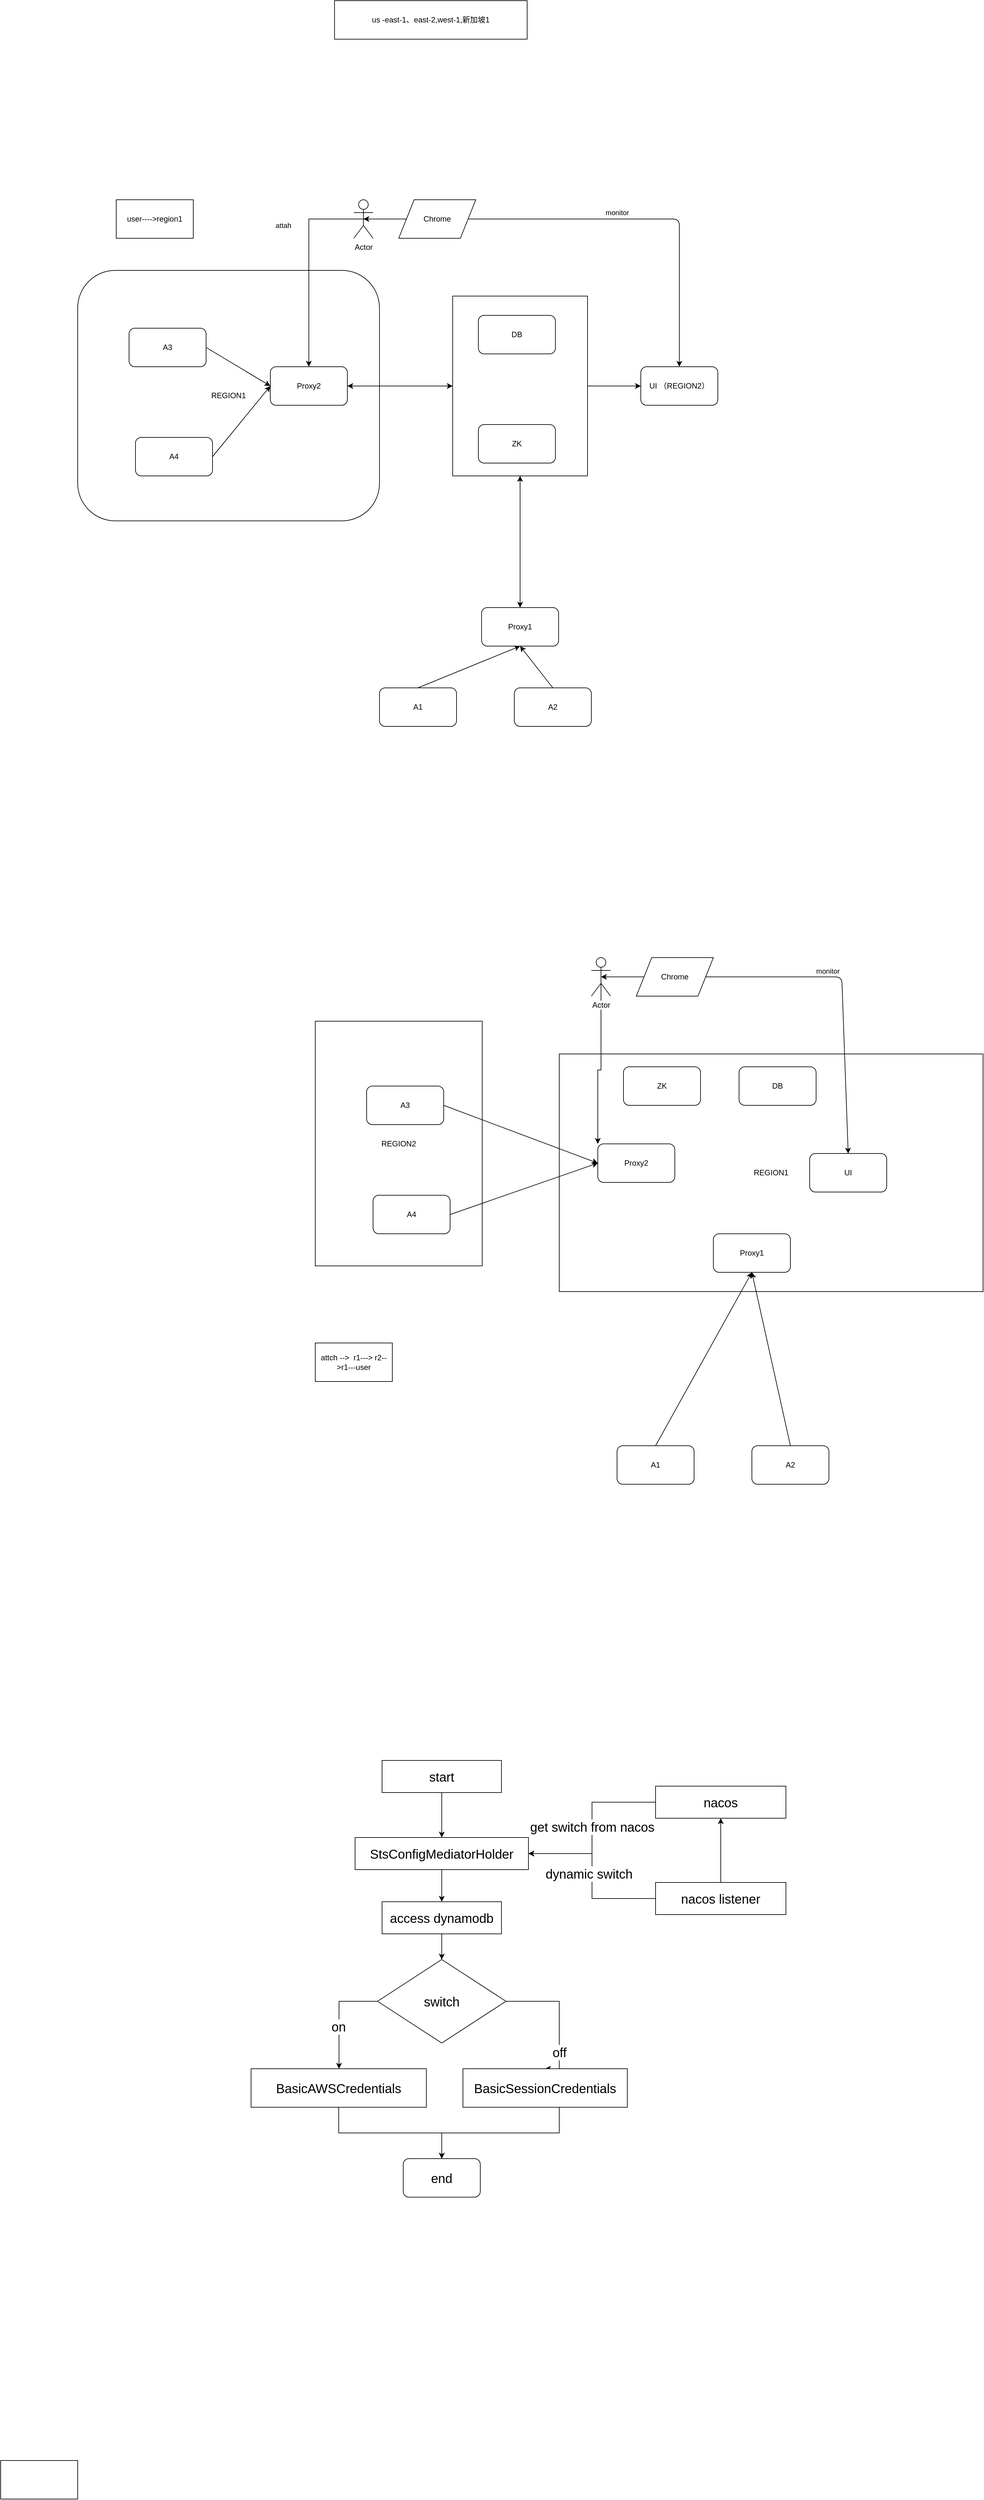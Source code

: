 <mxfile version="20.7.4" type="github">
  <diagram id="3rOCGKYBG2pdvaZSM_1T" name="Page-1">
    <mxGraphModel dx="2387" dy="1014" grid="1" gridSize="10" guides="1" tooltips="1" connect="1" arrows="1" fold="1" page="1" pageScale="1" pageWidth="827" pageHeight="1169" math="0" shadow="0">
      <root>
        <mxCell id="0" />
        <mxCell id="1" parent="0" />
        <mxCell id="50LBui8sS1tnswhIV1ka-1" value="REGION2" style="rounded=0;whiteSpace=wrap;html=1;" parent="1" vertex="1">
          <mxGeometry x="250" y="1799" width="260" height="381" as="geometry" />
        </mxCell>
        <mxCell id="50LBui8sS1tnswhIV1ka-2" value="REGION1" style="rounded=1;whiteSpace=wrap;html=1;" parent="1" vertex="1">
          <mxGeometry x="-120" y="630" width="470" height="390" as="geometry" />
        </mxCell>
        <mxCell id="50LBui8sS1tnswhIV1ka-3" value="" style="rounded=0;whiteSpace=wrap;html=1;" parent="1" vertex="1">
          <mxGeometry x="464" y="670" width="210" height="280" as="geometry" />
        </mxCell>
        <mxCell id="50LBui8sS1tnswhIV1ka-4" value="UI （REGION2）" style="rounded=1;whiteSpace=wrap;html=1;" parent="1" vertex="1">
          <mxGeometry x="757" y="780" width="120" height="60" as="geometry" />
        </mxCell>
        <mxCell id="50LBui8sS1tnswhIV1ka-5" value="Proxy1" style="rounded=1;whiteSpace=wrap;html=1;" parent="1" vertex="1">
          <mxGeometry x="509" y="1155" width="120" height="60" as="geometry" />
        </mxCell>
        <mxCell id="50LBui8sS1tnswhIV1ka-6" value="DB" style="rounded=1;whiteSpace=wrap;html=1;" parent="1" vertex="1">
          <mxGeometry x="504" y="700" width="120" height="60" as="geometry" />
        </mxCell>
        <mxCell id="50LBui8sS1tnswhIV1ka-7" value="ZK" style="rounded=1;whiteSpace=wrap;html=1;" parent="1" vertex="1">
          <mxGeometry x="504" y="870" width="120" height="60" as="geometry" />
        </mxCell>
        <mxCell id="50LBui8sS1tnswhIV1ka-8" value="Proxy2" style="rounded=1;whiteSpace=wrap;html=1;" parent="1" vertex="1">
          <mxGeometry x="180" y="780" width="120" height="60" as="geometry" />
        </mxCell>
        <mxCell id="50LBui8sS1tnswhIV1ka-9" value="" style="endArrow=classic;startArrow=classic;html=1;entryX=0.5;entryY=1;entryDx=0;entryDy=0;exitX=0.5;exitY=0;exitDx=0;exitDy=0;" parent="1" source="50LBui8sS1tnswhIV1ka-5" target="50LBui8sS1tnswhIV1ka-3" edge="1">
          <mxGeometry width="50" height="50" relative="1" as="geometry">
            <mxPoint x="440" y="1120" as="sourcePoint" />
            <mxPoint x="490" y="1070" as="targetPoint" />
          </mxGeometry>
        </mxCell>
        <mxCell id="50LBui8sS1tnswhIV1ka-10" value="" style="endArrow=classic;startArrow=classic;html=1;entryX=0;entryY=0.5;entryDx=0;entryDy=0;exitX=1;exitY=0.5;exitDx=0;exitDy=0;" parent="1" source="50LBui8sS1tnswhIV1ka-8" target="50LBui8sS1tnswhIV1ka-3" edge="1">
          <mxGeometry width="50" height="50" relative="1" as="geometry">
            <mxPoint x="440" y="1120" as="sourcePoint" />
            <mxPoint x="490" y="1070" as="targetPoint" />
          </mxGeometry>
        </mxCell>
        <mxCell id="50LBui8sS1tnswhIV1ka-11" value="A1" style="rounded=1;whiteSpace=wrap;html=1;" parent="1" vertex="1">
          <mxGeometry x="350" y="1280" width="120" height="60" as="geometry" />
        </mxCell>
        <mxCell id="50LBui8sS1tnswhIV1ka-12" value="A2" style="rounded=1;whiteSpace=wrap;html=1;" parent="1" vertex="1">
          <mxGeometry x="560" y="1280" width="120" height="60" as="geometry" />
        </mxCell>
        <mxCell id="50LBui8sS1tnswhIV1ka-13" value="A3" style="rounded=1;whiteSpace=wrap;html=1;" parent="1" vertex="1">
          <mxGeometry x="-40" y="720" width="120" height="60" as="geometry" />
        </mxCell>
        <mxCell id="50LBui8sS1tnswhIV1ka-14" value="A4" style="rounded=1;whiteSpace=wrap;html=1;" parent="1" vertex="1">
          <mxGeometry x="-30" y="890" width="120" height="60" as="geometry" />
        </mxCell>
        <mxCell id="50LBui8sS1tnswhIV1ka-15" value="" style="endArrow=classic;html=1;exitX=1;exitY=0.5;exitDx=0;exitDy=0;entryX=0;entryY=0.5;entryDx=0;entryDy=0;" parent="1" source="50LBui8sS1tnswhIV1ka-13" target="50LBui8sS1tnswhIV1ka-8" edge="1">
          <mxGeometry width="50" height="50" relative="1" as="geometry">
            <mxPoint x="440" y="1120" as="sourcePoint" />
            <mxPoint x="490" y="1070" as="targetPoint" />
          </mxGeometry>
        </mxCell>
        <mxCell id="50LBui8sS1tnswhIV1ka-16" value="" style="endArrow=classic;html=1;exitX=1;exitY=0.5;exitDx=0;exitDy=0;entryX=0;entryY=0.5;entryDx=0;entryDy=0;" parent="1" source="50LBui8sS1tnswhIV1ka-14" target="50LBui8sS1tnswhIV1ka-8" edge="1">
          <mxGeometry width="50" height="50" relative="1" as="geometry">
            <mxPoint x="440" y="1120" as="sourcePoint" />
            <mxPoint x="490" y="1070" as="targetPoint" />
          </mxGeometry>
        </mxCell>
        <mxCell id="50LBui8sS1tnswhIV1ka-17" value="" style="endArrow=classic;html=1;exitX=0.5;exitY=0;exitDx=0;exitDy=0;entryX=0.5;entryY=1;entryDx=0;entryDy=0;" parent="1" source="50LBui8sS1tnswhIV1ka-11" target="50LBui8sS1tnswhIV1ka-5" edge="1">
          <mxGeometry width="50" height="50" relative="1" as="geometry">
            <mxPoint x="440" y="1120" as="sourcePoint" />
            <mxPoint x="490" y="1070" as="targetPoint" />
          </mxGeometry>
        </mxCell>
        <mxCell id="50LBui8sS1tnswhIV1ka-18" value="" style="endArrow=classic;html=1;exitX=0.5;exitY=0;exitDx=0;exitDy=0;entryX=0.5;entryY=1;entryDx=0;entryDy=0;" parent="1" source="50LBui8sS1tnswhIV1ka-12" target="50LBui8sS1tnswhIV1ka-5" edge="1">
          <mxGeometry width="50" height="50" relative="1" as="geometry">
            <mxPoint x="440" y="1120" as="sourcePoint" />
            <mxPoint x="490" y="1070" as="targetPoint" />
          </mxGeometry>
        </mxCell>
        <mxCell id="50LBui8sS1tnswhIV1ka-19" value="" style="endArrow=classic;html=1;entryX=0;entryY=0.5;entryDx=0;entryDy=0;exitX=1;exitY=0.5;exitDx=0;exitDy=0;" parent="1" source="50LBui8sS1tnswhIV1ka-3" target="50LBui8sS1tnswhIV1ka-4" edge="1">
          <mxGeometry width="50" height="50" relative="1" as="geometry">
            <mxPoint x="440" y="1120" as="sourcePoint" />
            <mxPoint x="490" y="1070" as="targetPoint" />
          </mxGeometry>
        </mxCell>
        <mxCell id="50LBui8sS1tnswhIV1ka-20" style="edgeStyle=orthogonalEdgeStyle;rounded=0;orthogonalLoop=1;jettySize=auto;html=1;exitX=0.5;exitY=0.5;exitDx=0;exitDy=0;exitPerimeter=0;" parent="1" source="50LBui8sS1tnswhIV1ka-22" target="50LBui8sS1tnswhIV1ka-8" edge="1">
          <mxGeometry relative="1" as="geometry" />
        </mxCell>
        <mxCell id="50LBui8sS1tnswhIV1ka-21" value="attah" style="edgeLabel;html=1;align=center;verticalAlign=middle;resizable=0;points=[];" parent="50LBui8sS1tnswhIV1ka-20" vertex="1" connectable="0">
          <mxGeometry x="-0.46" y="23" relative="1" as="geometry">
            <mxPoint x="-63" y="10" as="offset" />
          </mxGeometry>
        </mxCell>
        <mxCell id="50LBui8sS1tnswhIV1ka-22" value="Actor" style="shape=umlActor;verticalLabelPosition=bottom;labelBackgroundColor=#ffffff;verticalAlign=top;html=1;outlineConnect=0;" parent="1" vertex="1">
          <mxGeometry x="310" y="520" width="30" height="60" as="geometry" />
        </mxCell>
        <mxCell id="50LBui8sS1tnswhIV1ka-23" value="" style="endArrow=classic;startArrow=classic;html=1;exitX=0.5;exitY=0.5;exitDx=0;exitDy=0;exitPerimeter=0;entryX=0.5;entryY=0;entryDx=0;entryDy=0;" parent="1" source="50LBui8sS1tnswhIV1ka-22" target="50LBui8sS1tnswhIV1ka-4" edge="1">
          <mxGeometry width="50" height="50" relative="1" as="geometry">
            <mxPoint x="325" y="550" as="sourcePoint" />
            <mxPoint x="817" y="780" as="targetPoint" />
            <Array as="points">
              <mxPoint x="817" y="550" />
            </Array>
          </mxGeometry>
        </mxCell>
        <mxCell id="50LBui8sS1tnswhIV1ka-24" value="monitor" style="edgeLabel;html=1;align=center;verticalAlign=middle;resizable=0;points=[];" parent="50LBui8sS1tnswhIV1ka-23" vertex="1" connectable="0">
          <mxGeometry x="0.155" relative="1" as="geometry">
            <mxPoint x="-22" y="-10" as="offset" />
          </mxGeometry>
        </mxCell>
        <mxCell id="50LBui8sS1tnswhIV1ka-25" value="Chrome" style="shape=parallelogram;perimeter=parallelogramPerimeter;whiteSpace=wrap;html=1;" parent="1" vertex="1">
          <mxGeometry x="380" y="520" width="120" height="60" as="geometry" />
        </mxCell>
        <mxCell id="50LBui8sS1tnswhIV1ka-26" value="REGION1" style="rounded=0;whiteSpace=wrap;html=1;" parent="1" vertex="1">
          <mxGeometry x="630" y="1850" width="660" height="370" as="geometry" />
        </mxCell>
        <mxCell id="50LBui8sS1tnswhIV1ka-27" value="UI" style="rounded=1;whiteSpace=wrap;html=1;" parent="1" vertex="1">
          <mxGeometry x="1020" y="2005" width="120" height="60" as="geometry" />
        </mxCell>
        <mxCell id="50LBui8sS1tnswhIV1ka-28" value="Proxy1" style="rounded=1;whiteSpace=wrap;html=1;" parent="1" vertex="1">
          <mxGeometry x="870" y="2130" width="120" height="60" as="geometry" />
        </mxCell>
        <mxCell id="50LBui8sS1tnswhIV1ka-29" value="DB" style="rounded=1;whiteSpace=wrap;html=1;" parent="1" vertex="1">
          <mxGeometry x="910" y="1870" width="120" height="60" as="geometry" />
        </mxCell>
        <mxCell id="50LBui8sS1tnswhIV1ka-30" value="ZK" style="rounded=1;whiteSpace=wrap;html=1;" parent="1" vertex="1">
          <mxGeometry x="730" y="1870" width="120" height="60" as="geometry" />
        </mxCell>
        <mxCell id="50LBui8sS1tnswhIV1ka-31" value="Proxy2" style="rounded=1;whiteSpace=wrap;html=1;" parent="1" vertex="1">
          <mxGeometry x="690" y="1990" width="120" height="60" as="geometry" />
        </mxCell>
        <mxCell id="50LBui8sS1tnswhIV1ka-32" value="A1" style="rounded=1;whiteSpace=wrap;html=1;" parent="1" vertex="1">
          <mxGeometry x="720" y="2460" width="120" height="60" as="geometry" />
        </mxCell>
        <mxCell id="50LBui8sS1tnswhIV1ka-33" value="A2" style="rounded=1;whiteSpace=wrap;html=1;" parent="1" vertex="1">
          <mxGeometry x="930" y="2460" width="120" height="60" as="geometry" />
        </mxCell>
        <mxCell id="50LBui8sS1tnswhIV1ka-34" value="A3" style="rounded=1;whiteSpace=wrap;html=1;" parent="1" vertex="1">
          <mxGeometry x="330" y="1900" width="120" height="60" as="geometry" />
        </mxCell>
        <mxCell id="50LBui8sS1tnswhIV1ka-35" value="A4" style="rounded=1;whiteSpace=wrap;html=1;" parent="1" vertex="1">
          <mxGeometry x="340" y="2070" width="120" height="60" as="geometry" />
        </mxCell>
        <mxCell id="50LBui8sS1tnswhIV1ka-36" value="" style="endArrow=classic;html=1;exitX=1;exitY=0.5;exitDx=0;exitDy=0;entryX=0;entryY=0.5;entryDx=0;entryDy=0;" parent="1" source="50LBui8sS1tnswhIV1ka-34" target="50LBui8sS1tnswhIV1ka-31" edge="1">
          <mxGeometry width="50" height="50" relative="1" as="geometry">
            <mxPoint x="810" y="2300" as="sourcePoint" />
            <mxPoint x="860" y="2250" as="targetPoint" />
          </mxGeometry>
        </mxCell>
        <mxCell id="50LBui8sS1tnswhIV1ka-37" value="" style="endArrow=classic;html=1;exitX=1;exitY=0.5;exitDx=0;exitDy=0;entryX=0;entryY=0.5;entryDx=0;entryDy=0;" parent="1" source="50LBui8sS1tnswhIV1ka-35" target="50LBui8sS1tnswhIV1ka-31" edge="1">
          <mxGeometry width="50" height="50" relative="1" as="geometry">
            <mxPoint x="810" y="2300" as="sourcePoint" />
            <mxPoint x="860" y="2250" as="targetPoint" />
          </mxGeometry>
        </mxCell>
        <mxCell id="50LBui8sS1tnswhIV1ka-38" value="" style="endArrow=classic;html=1;exitX=0.5;exitY=0;exitDx=0;exitDy=0;entryX=0.5;entryY=1;entryDx=0;entryDy=0;" parent="1" source="50LBui8sS1tnswhIV1ka-32" target="50LBui8sS1tnswhIV1ka-28" edge="1">
          <mxGeometry width="50" height="50" relative="1" as="geometry">
            <mxPoint x="810" y="2300" as="sourcePoint" />
            <mxPoint x="860" y="2250" as="targetPoint" />
          </mxGeometry>
        </mxCell>
        <mxCell id="50LBui8sS1tnswhIV1ka-39" value="" style="endArrow=classic;html=1;exitX=0.5;exitY=0;exitDx=0;exitDy=0;entryX=0.5;entryY=1;entryDx=0;entryDy=0;" parent="1" source="50LBui8sS1tnswhIV1ka-33" target="50LBui8sS1tnswhIV1ka-28" edge="1">
          <mxGeometry width="50" height="50" relative="1" as="geometry">
            <mxPoint x="810" y="2300" as="sourcePoint" />
            <mxPoint x="860" y="2250" as="targetPoint" />
          </mxGeometry>
        </mxCell>
        <mxCell id="50LBui8sS1tnswhIV1ka-40" style="edgeStyle=orthogonalEdgeStyle;rounded=0;orthogonalLoop=1;jettySize=auto;html=1;exitX=0.5;exitY=0.5;exitDx=0;exitDy=0;exitPerimeter=0;entryX=0;entryY=0;entryDx=0;entryDy=0;" parent="1" source="50LBui8sS1tnswhIV1ka-41" target="50LBui8sS1tnswhIV1ka-31" edge="1">
          <mxGeometry relative="1" as="geometry" />
        </mxCell>
        <mxCell id="50LBui8sS1tnswhIV1ka-41" value="Actor" style="shape=umlActor;verticalLabelPosition=bottom;labelBackgroundColor=#ffffff;verticalAlign=top;html=1;outlineConnect=0;" parent="1" vertex="1">
          <mxGeometry x="680" y="1700" width="30" height="60" as="geometry" />
        </mxCell>
        <mxCell id="50LBui8sS1tnswhIV1ka-42" value="" style="endArrow=classic;startArrow=classic;html=1;exitX=0.5;exitY=0.5;exitDx=0;exitDy=0;exitPerimeter=0;entryX=0.5;entryY=0;entryDx=0;entryDy=0;" parent="1" source="50LBui8sS1tnswhIV1ka-41" target="50LBui8sS1tnswhIV1ka-27" edge="1">
          <mxGeometry width="50" height="50" relative="1" as="geometry">
            <mxPoint x="695" y="1730" as="sourcePoint" />
            <mxPoint x="1187" y="1960" as="targetPoint" />
            <Array as="points">
              <mxPoint x="1070" y="1730" />
            </Array>
          </mxGeometry>
        </mxCell>
        <mxCell id="50LBui8sS1tnswhIV1ka-43" value="monitor" style="edgeLabel;html=1;align=center;verticalAlign=middle;resizable=0;points=[];" parent="50LBui8sS1tnswhIV1ka-42" vertex="1" connectable="0">
          <mxGeometry x="0.155" relative="1" as="geometry">
            <mxPoint x="-22" y="-10" as="offset" />
          </mxGeometry>
        </mxCell>
        <mxCell id="50LBui8sS1tnswhIV1ka-44" value="Chrome" style="shape=parallelogram;perimeter=parallelogramPerimeter;whiteSpace=wrap;html=1;" parent="1" vertex="1">
          <mxGeometry x="750" y="1700" width="120" height="60" as="geometry" />
        </mxCell>
        <mxCell id="50LBui8sS1tnswhIV1ka-45" value="attch --&amp;gt;&amp;nbsp; r1---&amp;gt; r2--&amp;gt;r1---user" style="rounded=0;whiteSpace=wrap;html=1;" parent="1" vertex="1">
          <mxGeometry x="250" y="2300" width="120" height="60" as="geometry" />
        </mxCell>
        <mxCell id="50LBui8sS1tnswhIV1ka-46" value="user----&amp;gt;region1" style="rounded=0;whiteSpace=wrap;html=1;" parent="1" vertex="1">
          <mxGeometry x="-60" y="520" width="120" height="60" as="geometry" />
        </mxCell>
        <mxCell id="50LBui8sS1tnswhIV1ka-47" value="us -east-1、east-2,west-1,新加坡1" style="rounded=0;whiteSpace=wrap;html=1;" parent="1" vertex="1">
          <mxGeometry x="280" y="210" width="300" height="60" as="geometry" />
        </mxCell>
        <mxCell id="GGoEMhuIVAGTVx5QSTLp-7" value="" style="edgeStyle=orthogonalEdgeStyle;rounded=0;orthogonalLoop=1;jettySize=auto;html=1;fontSize=20;" edge="1" parent="1" source="GGoEMhuIVAGTVx5QSTLp-1" target="GGoEMhuIVAGTVx5QSTLp-2">
          <mxGeometry relative="1" as="geometry" />
        </mxCell>
        <mxCell id="GGoEMhuIVAGTVx5QSTLp-1" value="&lt;font style=&quot;font-size: 20px;&quot;&gt;start&lt;/font&gt;" style="rounded=0;whiteSpace=wrap;html=1;" vertex="1" parent="1">
          <mxGeometry x="354" y="2950" width="186" height="50" as="geometry" />
        </mxCell>
        <mxCell id="GGoEMhuIVAGTVx5QSTLp-8" value="" style="edgeStyle=orthogonalEdgeStyle;rounded=0;orthogonalLoop=1;jettySize=auto;html=1;fontSize=20;" edge="1" parent="1" source="GGoEMhuIVAGTVx5QSTLp-2" target="GGoEMhuIVAGTVx5QSTLp-4">
          <mxGeometry relative="1" as="geometry" />
        </mxCell>
        <mxCell id="GGoEMhuIVAGTVx5QSTLp-2" value="&lt;font style=&quot;font-size: 20px;&quot;&gt;StsConfigMediatorHolder&lt;/font&gt;" style="rounded=0;whiteSpace=wrap;html=1;" vertex="1" parent="1">
          <mxGeometry x="312" y="3070" width="270" height="50" as="geometry" />
        </mxCell>
        <mxCell id="GGoEMhuIVAGTVx5QSTLp-5" style="edgeStyle=orthogonalEdgeStyle;rounded=0;orthogonalLoop=1;jettySize=auto;html=1;entryX=1;entryY=0.5;entryDx=0;entryDy=0;fontSize=20;" edge="1" parent="1" source="GGoEMhuIVAGTVx5QSTLp-3" target="GGoEMhuIVAGTVx5QSTLp-2">
          <mxGeometry relative="1" as="geometry" />
        </mxCell>
        <mxCell id="GGoEMhuIVAGTVx5QSTLp-6" value="get switch from nacos" style="edgeLabel;html=1;align=center;verticalAlign=middle;resizable=0;points=[];fontSize=20;" vertex="1" connectable="0" parent="GGoEMhuIVAGTVx5QSTLp-5">
          <mxGeometry x="-0.017" relative="1" as="geometry">
            <mxPoint as="offset" />
          </mxGeometry>
        </mxCell>
        <mxCell id="GGoEMhuIVAGTVx5QSTLp-3" value="&lt;font style=&quot;font-size: 20px;&quot;&gt;nacos&lt;/font&gt;" style="rounded=0;whiteSpace=wrap;html=1;" vertex="1" parent="1">
          <mxGeometry x="780" y="2990" width="203" height="50" as="geometry" />
        </mxCell>
        <mxCell id="GGoEMhuIVAGTVx5QSTLp-15" value="" style="edgeStyle=orthogonalEdgeStyle;rounded=0;orthogonalLoop=1;jettySize=auto;html=1;fontSize=20;" edge="1" parent="1" source="GGoEMhuIVAGTVx5QSTLp-4" target="GGoEMhuIVAGTVx5QSTLp-14">
          <mxGeometry relative="1" as="geometry" />
        </mxCell>
        <mxCell id="GGoEMhuIVAGTVx5QSTLp-4" value="&lt;font style=&quot;font-size: 20px;&quot;&gt;access dynamodb&lt;/font&gt;" style="rounded=0;whiteSpace=wrap;html=1;" vertex="1" parent="1">
          <mxGeometry x="354" y="3170" width="186" height="50" as="geometry" />
        </mxCell>
        <mxCell id="GGoEMhuIVAGTVx5QSTLp-11" value="" style="edgeStyle=orthogonalEdgeStyle;rounded=0;orthogonalLoop=1;jettySize=auto;html=1;fontSize=20;" edge="1" parent="1" source="GGoEMhuIVAGTVx5QSTLp-10" target="GGoEMhuIVAGTVx5QSTLp-3">
          <mxGeometry relative="1" as="geometry" />
        </mxCell>
        <mxCell id="GGoEMhuIVAGTVx5QSTLp-12" style="edgeStyle=orthogonalEdgeStyle;rounded=0;orthogonalLoop=1;jettySize=auto;html=1;entryX=1;entryY=0.5;entryDx=0;entryDy=0;fontSize=20;" edge="1" parent="1" source="GGoEMhuIVAGTVx5QSTLp-10" target="GGoEMhuIVAGTVx5QSTLp-2">
          <mxGeometry relative="1" as="geometry" />
        </mxCell>
        <mxCell id="GGoEMhuIVAGTVx5QSTLp-13" value="dynamic switch" style="edgeLabel;html=1;align=center;verticalAlign=middle;resizable=0;points=[];fontSize=20;" vertex="1" connectable="0" parent="GGoEMhuIVAGTVx5QSTLp-12">
          <mxGeometry x="0.035" y="5" relative="1" as="geometry">
            <mxPoint as="offset" />
          </mxGeometry>
        </mxCell>
        <mxCell id="GGoEMhuIVAGTVx5QSTLp-10" value="&lt;font style=&quot;font-size: 20px;&quot;&gt;nacos listener&lt;/font&gt;" style="rounded=0;whiteSpace=wrap;html=1;" vertex="1" parent="1">
          <mxGeometry x="780" y="3140" width="203" height="50" as="geometry" />
        </mxCell>
        <mxCell id="GGoEMhuIVAGTVx5QSTLp-20" style="edgeStyle=orthogonalEdgeStyle;rounded=0;orthogonalLoop=1;jettySize=auto;html=1;fontSize=20;" edge="1" parent="1" source="GGoEMhuIVAGTVx5QSTLp-14" target="GGoEMhuIVAGTVx5QSTLp-18">
          <mxGeometry x="0.758" y="-41" relative="1" as="geometry">
            <Array as="points">
              <mxPoint x="287" y="3325" />
            </Array>
            <mxPoint x="34" y="-40" as="offset" />
          </mxGeometry>
        </mxCell>
        <mxCell id="GGoEMhuIVAGTVx5QSTLp-23" value="on" style="edgeLabel;html=1;align=center;verticalAlign=middle;resizable=0;points=[];fontSize=20;" vertex="1" connectable="0" parent="GGoEMhuIVAGTVx5QSTLp-20">
          <mxGeometry x="0.194" y="-1" relative="1" as="geometry">
            <mxPoint as="offset" />
          </mxGeometry>
        </mxCell>
        <mxCell id="GGoEMhuIVAGTVx5QSTLp-22" style="edgeStyle=orthogonalEdgeStyle;rounded=0;orthogonalLoop=1;jettySize=auto;html=1;entryX=0.5;entryY=0;entryDx=0;entryDy=0;fontSize=20;" edge="1" parent="1" source="GGoEMhuIVAGTVx5QSTLp-14" target="GGoEMhuIVAGTVx5QSTLp-21">
          <mxGeometry relative="1" as="geometry">
            <Array as="points">
              <mxPoint x="630" y="3325" />
              <mxPoint x="630" y="3430" />
            </Array>
          </mxGeometry>
        </mxCell>
        <mxCell id="GGoEMhuIVAGTVx5QSTLp-24" value="off" style="edgeLabel;html=1;align=center;verticalAlign=middle;resizable=0;points=[];fontSize=20;" vertex="1" connectable="0" parent="GGoEMhuIVAGTVx5QSTLp-22">
          <mxGeometry x="0.227" y="3" relative="1" as="geometry">
            <mxPoint x="-3" y="33" as="offset" />
          </mxGeometry>
        </mxCell>
        <mxCell id="GGoEMhuIVAGTVx5QSTLp-14" value="switch" style="rhombus;whiteSpace=wrap;html=1;fontSize=20;" vertex="1" parent="1">
          <mxGeometry x="347" y="3260" width="200" height="130" as="geometry" />
        </mxCell>
        <mxCell id="GGoEMhuIVAGTVx5QSTLp-26" style="edgeStyle=orthogonalEdgeStyle;rounded=0;orthogonalLoop=1;jettySize=auto;html=1;fontSize=20;" edge="1" parent="1" source="GGoEMhuIVAGTVx5QSTLp-18" target="GGoEMhuIVAGTVx5QSTLp-25">
          <mxGeometry relative="1" as="geometry" />
        </mxCell>
        <mxCell id="GGoEMhuIVAGTVx5QSTLp-18" value="BasicAWSCredentials" style="rounded=0;whiteSpace=wrap;html=1;fontSize=20;" vertex="1" parent="1">
          <mxGeometry x="150" y="3430" width="273" height="60" as="geometry" />
        </mxCell>
        <mxCell id="GGoEMhuIVAGTVx5QSTLp-19" value="" style="rounded=0;whiteSpace=wrap;html=1;fontSize=20;" vertex="1" parent="1">
          <mxGeometry x="-240" y="4040" width="120" height="60" as="geometry" />
        </mxCell>
        <mxCell id="GGoEMhuIVAGTVx5QSTLp-27" style="edgeStyle=orthogonalEdgeStyle;rounded=0;orthogonalLoop=1;jettySize=auto;html=1;entryX=0.5;entryY=0;entryDx=0;entryDy=0;fontSize=20;" edge="1" parent="1" source="GGoEMhuIVAGTVx5QSTLp-21" target="GGoEMhuIVAGTVx5QSTLp-25">
          <mxGeometry relative="1" as="geometry">
            <Array as="points">
              <mxPoint x="630" y="3530" />
              <mxPoint x="447" y="3530" />
            </Array>
          </mxGeometry>
        </mxCell>
        <mxCell id="GGoEMhuIVAGTVx5QSTLp-21" value="BasicSessionCredentials" style="rounded=0;whiteSpace=wrap;html=1;fontSize=20;" vertex="1" parent="1">
          <mxGeometry x="480" y="3430" width="256" height="60" as="geometry" />
        </mxCell>
        <mxCell id="GGoEMhuIVAGTVx5QSTLp-25" value="end" style="rounded=1;whiteSpace=wrap;html=1;fontSize=20;" vertex="1" parent="1">
          <mxGeometry x="387" y="3570" width="120" height="60" as="geometry" />
        </mxCell>
      </root>
    </mxGraphModel>
  </diagram>
</mxfile>
